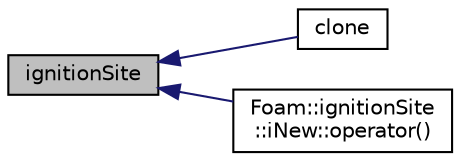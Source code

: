 digraph "ignitionSite"
{
  bgcolor="transparent";
  edge [fontname="Helvetica",fontsize="10",labelfontname="Helvetica",labelfontsize="10"];
  node [fontname="Helvetica",fontsize="10",shape=record];
  rankdir="LR";
  Node52 [label="ignitionSite",height=0.2,width=0.4,color="black", fillcolor="grey75", style="filled", fontcolor="black"];
  Node52 -> Node53 [dir="back",color="midnightblue",fontsize="10",style="solid",fontname="Helvetica"];
  Node53 [label="clone",height=0.2,width=0.4,color="black",URL="$a22601.html#a00549393aeaf71b2169ce82f95484215",tooltip="Clone. "];
  Node52 -> Node54 [dir="back",color="midnightblue",fontsize="10",style="solid",fontname="Helvetica"];
  Node54 [label="Foam::ignitionSite\l::iNew::operator()",height=0.2,width=0.4,color="black",URL="$a22605.html#a15dcc52ca97860228c530c1270f7c279"];
}
